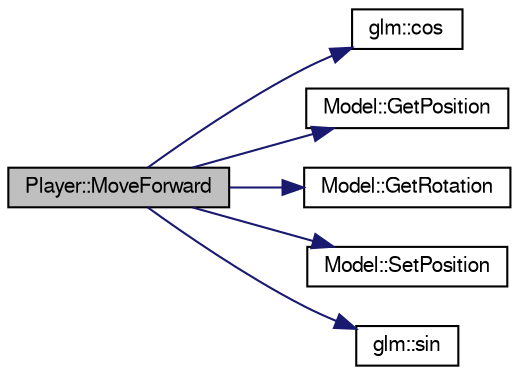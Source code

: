 digraph G
{
  bgcolor="transparent";
  edge [fontname="FreeSans",fontsize=10,labelfontname="FreeSans",labelfontsize=10];
  node [fontname="FreeSans",fontsize=10,shape=record];
  rankdir=LR;
  Node1 [label="Player::MoveForward",height=0.2,width=0.4,color="black", fillcolor="grey75", style="filled" fontcolor="black"];
  Node1 -> Node2 [color="midnightblue",fontsize=10,style="solid"];
  Node2 [label="glm::cos",height=0.2,width=0.4,color="black",URL="$group__core__func__trigonometric.html#gfef15df90786cd24fe786cc0ff2cbc98"];
  Node1 -> Node3 [color="midnightblue",fontsize=10,style="solid"];
  Node3 [label="Model::GetPosition",height=0.2,width=0.4,color="black",URL="$class_model.html#f4b5a0bae6b0b057c118444189c5dfa9",tooltip="Gets the models position."];
  Node1 -> Node4 [color="midnightblue",fontsize=10,style="solid"];
  Node4 [label="Model::GetRotation",height=0.2,width=0.4,color="black",URL="$class_model.html#fc6593eeb0980053628cd00a75be51e9",tooltip="Gets the models rotation."];
  Node1 -> Node5 [color="midnightblue",fontsize=10,style="solid"];
  Node5 [label="Model::SetPosition",height=0.2,width=0.4,color="black",URL="$class_model.html#3a615a604e26270bd0849462718703b2",tooltip="Sets the models position."];
  Node1 -> Node6 [color="midnightblue",fontsize=10,style="solid"];
  Node6 [label="glm::sin",height=0.2,width=0.4,color="black",URL="$group__core__func__trigonometric.html#gd4d4eda735d915be9af695fe2b4cded2"];
}
